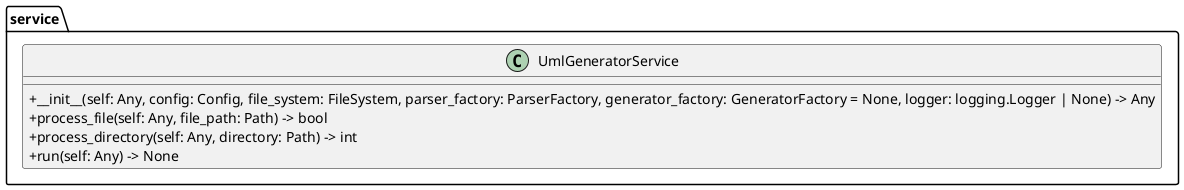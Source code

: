 @startuml
skinparam classAttributeIconSize 0

package "service" {
  class UmlGeneratorService {
    +__init__(self: Any, config: Config, file_system: FileSystem, parser_factory: ParserFactory, generator_factory: GeneratorFactory = None, logger: logging.Logger | None) -> Any
    +process_file(self: Any, file_path: Path) -> bool
    +process_directory(self: Any, directory: Path) -> int
    +run(self: Any) -> None
  }
}

' Relationships
@enduml